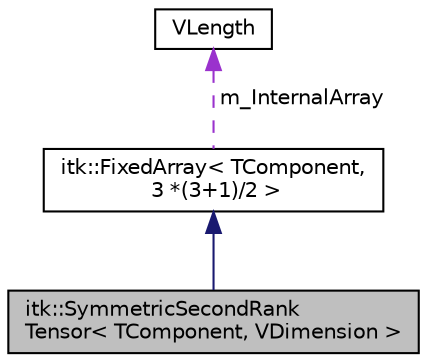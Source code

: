 digraph "itk::SymmetricSecondRankTensor&lt; TComponent, VDimension &gt;"
{
 // LATEX_PDF_SIZE
  edge [fontname="Helvetica",fontsize="10",labelfontname="Helvetica",labelfontsize="10"];
  node [fontname="Helvetica",fontsize="10",shape=record];
  Node1 [label="itk::SymmetricSecondRank\lTensor\< TComponent, VDimension \>",height=0.2,width=0.4,color="black", fillcolor="grey75", style="filled", fontcolor="black",tooltip="Represent a symmetric tensor of second rank."];
  Node2 -> Node1 [dir="back",color="midnightblue",fontsize="10",style="solid",fontname="Helvetica"];
  Node2 [label="itk::FixedArray\< TComponent,\l 3 *(3+1)/2 \>",height=0.2,width=0.4,color="black", fillcolor="white", style="filled",URL="$classitk_1_1FixedArray.html",tooltip=" "];
  Node3 -> Node2 [dir="back",color="darkorchid3",fontsize="10",style="dashed",label=" m_InternalArray" ,fontname="Helvetica"];
  Node3 [label="VLength",height=0.2,width=0.4,color="black", fillcolor="white", style="filled",URL="$classVLength.html",tooltip=" "];
}
